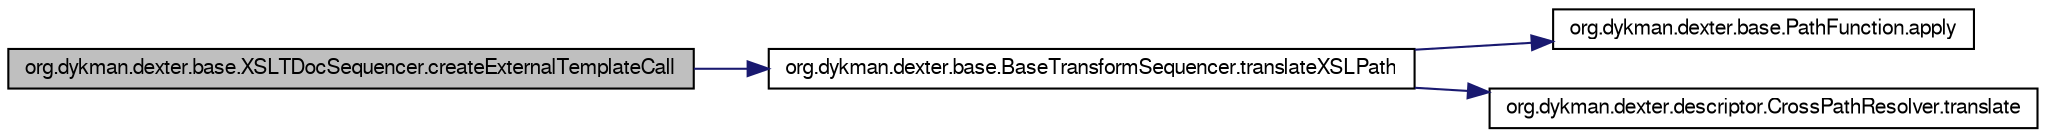 digraph G
{
  bgcolor="transparent";
  edge [fontname="FreeSans",fontsize=10,labelfontname="FreeSans",labelfontsize=10];
  node [fontname="FreeSans",fontsize=10,shape=record];
  rankdir=LR;
  Node1 [label="org.dykman.dexter.base.XSLTDocSequencer.createExternalTemplateCall",height=0.2,width=0.4,color="black", fillcolor="grey75", style="filled" fontcolor="black"];
  Node1 -> Node2 [color="midnightblue",fontsize=10,style="solid",fontname="FreeSans"];
  Node2 [label="org.dykman.dexter.base.BaseTransformSequencer.translateXSLPath",height=0.2,width=0.4,color="black",URL="$classorg_1_1dykman_1_1dexter_1_1base_1_1BaseTransformSequencer.html#efea3a8dd0847834a7e07f5cedfb2ea1"];
  Node2 -> Node3 [color="midnightblue",fontsize=10,style="solid",fontname="FreeSans"];
  Node3 [label="org.dykman.dexter.base.PathFunction.apply",height=0.2,width=0.4,color="black",URL="$interfaceorg_1_1dykman_1_1dexter_1_1base_1_1PathFunction.html#f21e7d1f725e0daf064300c0bd3c733a"];
  Node2 -> Node4 [color="midnightblue",fontsize=10,style="solid",fontname="FreeSans"];
  Node4 [label="org.dykman.dexter.descriptor.CrossPathResolver.translate",height=0.2,width=0.4,color="black",URL="$classorg_1_1dykman_1_1dexter_1_1descriptor_1_1CrossPathResolver.html#cd0d7b7c32ee7a27260913c163cb35c7"];
}
